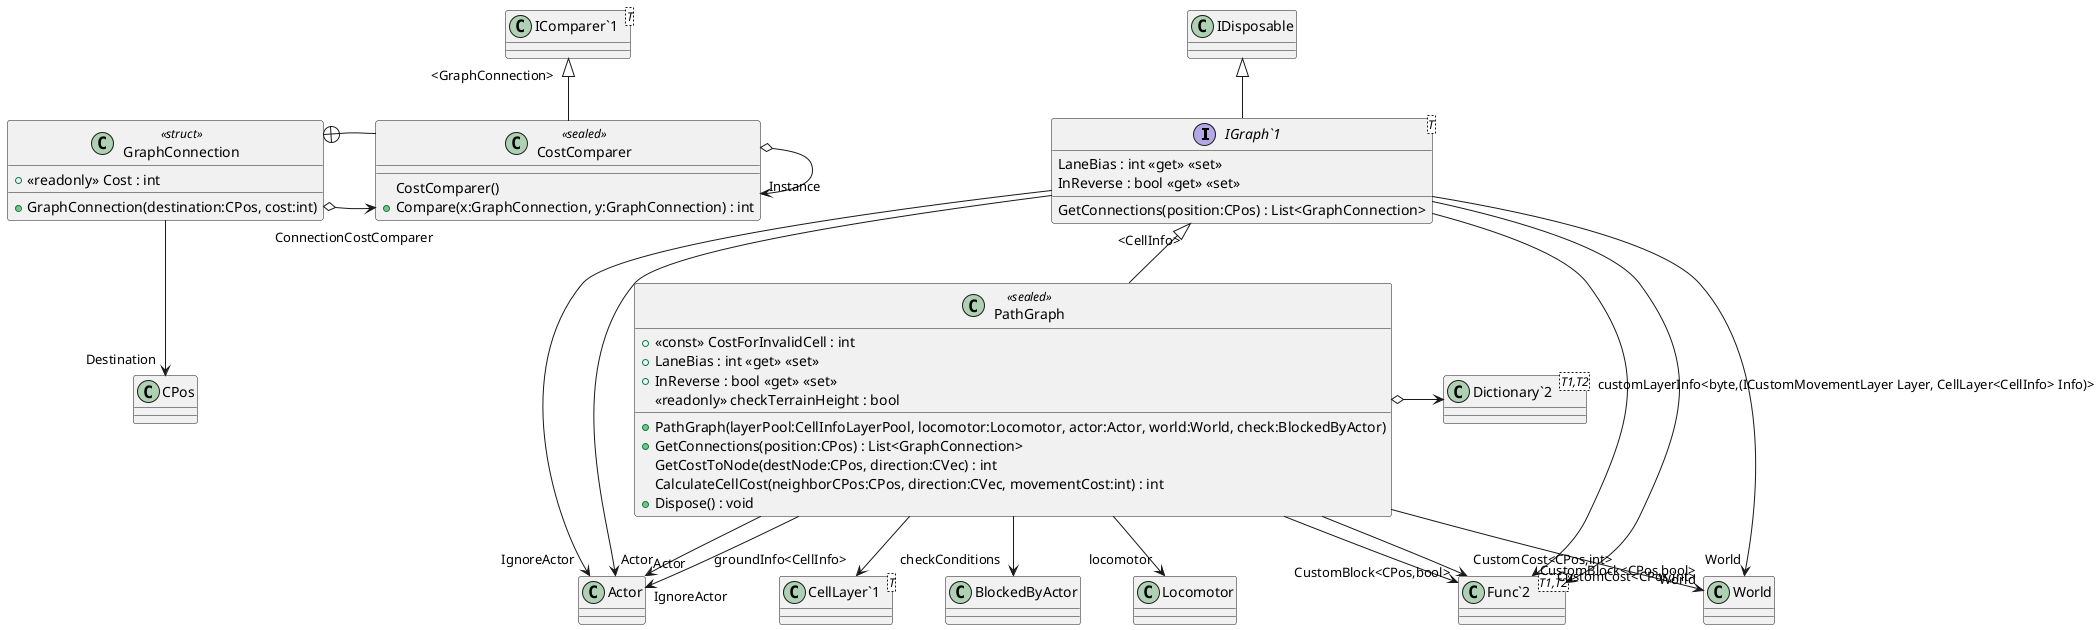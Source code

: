 @startuml
interface "IGraph`1"<T> {
    GetConnections(position:CPos) : List<GraphConnection>
    LaneBias : int <<get>> <<set>>
    InReverse : bool <<get>> <<set>>
}
class GraphConnection <<struct>> {
    + <<readonly>> Cost : int
    + GraphConnection(destination:CPos, cost:int)
}
class PathGraph <<sealed>> {
    + <<const>> CostForInvalidCell : int
    + LaneBias : int <<get>> <<set>>
    + InReverse : bool <<get>> <<set>>
    <<readonly>> checkTerrainHeight : bool
    + PathGraph(layerPool:CellInfoLayerPool, locomotor:Locomotor, actor:Actor, world:World, check:BlockedByActor)
    + GetConnections(position:CPos) : List<GraphConnection>
    GetCostToNode(destNode:CPos, direction:CVec) : int
    CalculateCellCost(neighborCPos:CPos, direction:CVec, movementCost:int) : int
    + Dispose() : void
}
class "Func`2"<T1,T2> {
}
class CostComparer <<sealed>> {
    CostComparer()
    + Compare(x:GraphConnection, y:GraphConnection) : int
}
class "CellLayer`1"<T> {
}
class "Dictionary`2"<T1,T2> {
}
class "IComparer`1"<T> {
}
IDisposable <|-- "IGraph`1"
"IGraph`1" --> "CustomBlock<CPos,bool>" "Func`2"
"IGraph`1" --> "CustomCost<CPos,int>" "Func`2"
"IGraph`1" --> "IgnoreActor" Actor
"IGraph`1" --> "World" World
"IGraph`1" --> "Actor" Actor
GraphConnection o-> "ConnectionCostComparer" CostComparer
GraphConnection --> "Destination" CPos
"IGraph`1" "<CellInfo>" <|-- PathGraph
PathGraph --> "Actor" Actor
PathGraph --> "World" World
PathGraph --> "CustomBlock<CPos,bool>" "Func`2"
PathGraph --> "CustomCost<CPos,int>" "Func`2"
PathGraph --> "IgnoreActor" Actor
PathGraph --> "checkConditions" BlockedByActor
PathGraph --> "locomotor" Locomotor
PathGraph --> "groundInfo<CellInfo>" "CellLayer`1"
PathGraph o-> "customLayerInfo<byte,(ICustomMovementLayer Layer, CellLayer<CellInfo> Info)>" "Dictionary`2"
GraphConnection +-- CostComparer
"IComparer`1" "<GraphConnection>" <|-- CostComparer
CostComparer o-> "Instance" CostComparer
@enduml
